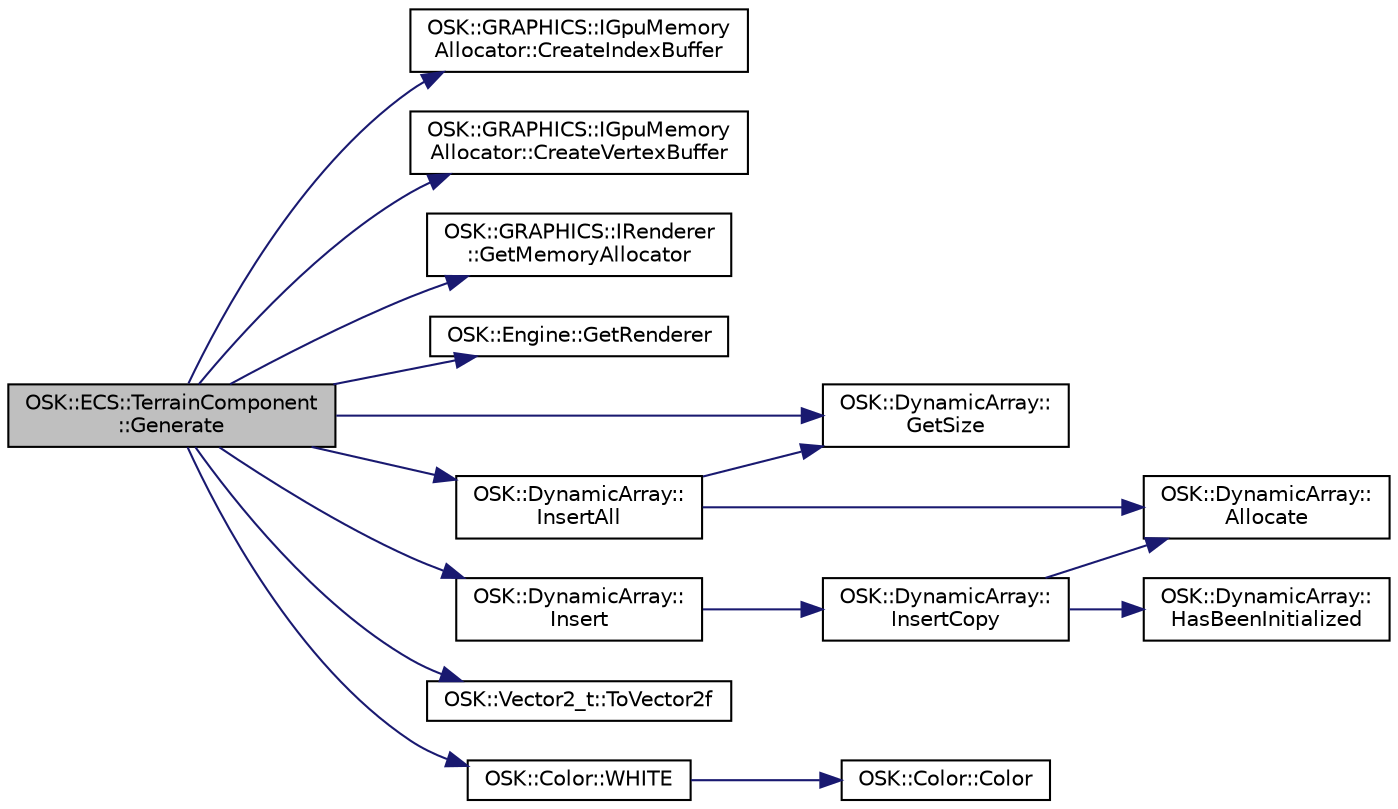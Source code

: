 digraph "OSK::ECS::TerrainComponent::Generate"
{
 // LATEX_PDF_SIZE
  edge [fontname="Helvetica",fontsize="10",labelfontname="Helvetica",labelfontsize="10"];
  node [fontname="Helvetica",fontsize="10",shape=record];
  rankdir="LR";
  Node1 [label="OSK::ECS::TerrainComponent\l::Generate",height=0.2,width=0.4,color="black", fillcolor="grey75", style="filled", fontcolor="black",tooltip="Genera una malla de X * Y vértices."];
  Node1 -> Node2 [color="midnightblue",fontsize="10",style="solid",fontname="Helvetica"];
  Node2 [label="OSK::GRAPHICS::IGpuMemory\lAllocator::CreateIndexBuffer",height=0.2,width=0.4,color="black", fillcolor="white", style="filled",URL="$class_o_s_k_1_1_g_r_a_p_h_i_c_s_1_1_i_gpu_memory_allocator.html#a2423c77cb94a4d943a45458228170db4",tooltip="Crea un buffer de índices con los índices dados."];
  Node1 -> Node3 [color="midnightblue",fontsize="10",style="solid",fontname="Helvetica"];
  Node3 [label="OSK::GRAPHICS::IGpuMemory\lAllocator::CreateVertexBuffer",height=0.2,width=0.4,color="black", fillcolor="white", style="filled",URL="$class_o_s_k_1_1_g_r_a_p_h_i_c_s_1_1_i_gpu_memory_allocator.html#a23b2a9a96603898bd4cb13ed154c8746",tooltip="Crea un buffer de vértices con los vértices dados."];
  Node1 -> Node4 [color="midnightblue",fontsize="10",style="solid",fontname="Helvetica"];
  Node4 [label="OSK::GRAPHICS::IRenderer\l::GetMemoryAllocator",height=0.2,width=0.4,color="black", fillcolor="white", style="filled",URL="$class_o_s_k_1_1_g_r_a_p_h_i_c_s_1_1_i_renderer.html#acf03703bbb6f031f905612d86f104b38",tooltip=" "];
  Node1 -> Node5 [color="midnightblue",fontsize="10",style="solid",fontname="Helvetica"];
  Node5 [label="OSK::Engine::GetRenderer",height=0.2,width=0.4,color="black", fillcolor="white", style="filled",URL="$class_o_s_k_1_1_engine.html#a019c5397d042224c134b7fd22c739d00",tooltip=" "];
  Node1 -> Node6 [color="midnightblue",fontsize="10",style="solid",fontname="Helvetica"];
  Node6 [label="OSK::DynamicArray::\lGetSize",height=0.2,width=0.4,color="black", fillcolor="white", style="filled",URL="$class_o_s_k_1_1_dynamic_array.html#a94d0cbf0543d0c976de674d31b15df90",tooltip="Devuelve el número de elementos almacenados."];
  Node1 -> Node7 [color="midnightblue",fontsize="10",style="solid",fontname="Helvetica"];
  Node7 [label="OSK::DynamicArray::\lInsert",height=0.2,width=0.4,color="black", fillcolor="white", style="filled",URL="$class_o_s_k_1_1_dynamic_array.html#a2c1e7bd2efbadf8b163f67c26921ba53",tooltip="Inserta un elemento al final del array."];
  Node7 -> Node8 [color="midnightblue",fontsize="10",style="solid",fontname="Helvetica"];
  Node8 [label="OSK::DynamicArray::\lInsertCopy",height=0.2,width=0.4,color="black", fillcolor="white", style="filled",URL="$class_o_s_k_1_1_dynamic_array.html#a037c4e2c0414718e5fc3cc608167a261",tooltip="Inserta una copia del elemento al final del array."];
  Node8 -> Node9 [color="midnightblue",fontsize="10",style="solid",fontname="Helvetica"];
  Node9 [label="OSK::DynamicArray::\lAllocate",height=0.2,width=0.4,color="black", fillcolor="white", style="filled",URL="$class_o_s_k_1_1_dynamic_array.html#acf322bf27bf4bfd581079500c67171a6",tooltip="Reserva espacio para 'size' elementos. Preserva los elementos anteriores."];
  Node8 -> Node10 [color="midnightblue",fontsize="10",style="solid",fontname="Helvetica"];
  Node10 [label="OSK::DynamicArray::\lHasBeenInitialized",height=0.2,width=0.4,color="black", fillcolor="white", style="filled",URL="$class_o_s_k_1_1_dynamic_array.html#a24b36038b685ea5f33b2b9b279035cef",tooltip="Devuelve true si el array se ha inicializado."];
  Node1 -> Node11 [color="midnightblue",fontsize="10",style="solid",fontname="Helvetica"];
  Node11 [label="OSK::DynamicArray::\lInsertAll",height=0.2,width=0.4,color="black", fillcolor="white", style="filled",URL="$class_o_s_k_1_1_dynamic_array.html#a4e12b7250b2182d06b0051dbcce5beb0",tooltip="Añade los elementos de 'arr' a este array."];
  Node11 -> Node9 [color="midnightblue",fontsize="10",style="solid",fontname="Helvetica"];
  Node11 -> Node6 [color="midnightblue",fontsize="10",style="solid",fontname="Helvetica"];
  Node1 -> Node12 [color="midnightblue",fontsize="10",style="solid",fontname="Helvetica"];
  Node12 [label="OSK::Vector2_t::ToVector2f",height=0.2,width=0.4,color="black", fillcolor="white", style="filled",URL="$class_o_s_k_1_1_vector2__t.html#a0d2ae26c0e6fc58b9a3013a443ff3923",tooltip="Devuelve un Vector2f a partir de este."];
  Node1 -> Node13 [color="midnightblue",fontsize="10",style="solid",fontname="Helvetica"];
  Node13 [label="OSK::Color::WHITE",height=0.2,width=0.4,color="black", fillcolor="white", style="filled",URL="$class_o_s_k_1_1_color.html#ad2607662b668be5c5e3dd8b225bdb3f1",tooltip="Color blanco. (1.0f)."];
  Node13 -> Node14 [color="midnightblue",fontsize="10",style="solid",fontname="Helvetica"];
  Node14 [label="OSK::Color::Color",height=0.2,width=0.4,color="black", fillcolor="white", style="filled",URL="$class_o_s_k_1_1_color.html#aced94f7152a9c5e63bfebc382349e8a6",tooltip="Crea una instancia vacía del color."];
}

